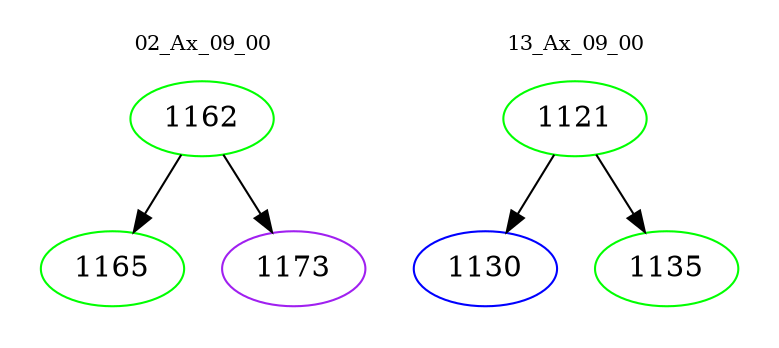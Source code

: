 digraph{
subgraph cluster_0 {
color = white
label = "02_Ax_09_00";
fontsize=10;
T0_1162 [label="1162", color="green"]
T0_1162 -> T0_1165 [color="black"]
T0_1165 [label="1165", color="green"]
T0_1162 -> T0_1173 [color="black"]
T0_1173 [label="1173", color="purple"]
}
subgraph cluster_1 {
color = white
label = "13_Ax_09_00";
fontsize=10;
T1_1121 [label="1121", color="green"]
T1_1121 -> T1_1130 [color="black"]
T1_1130 [label="1130", color="blue"]
T1_1121 -> T1_1135 [color="black"]
T1_1135 [label="1135", color="green"]
}
}
